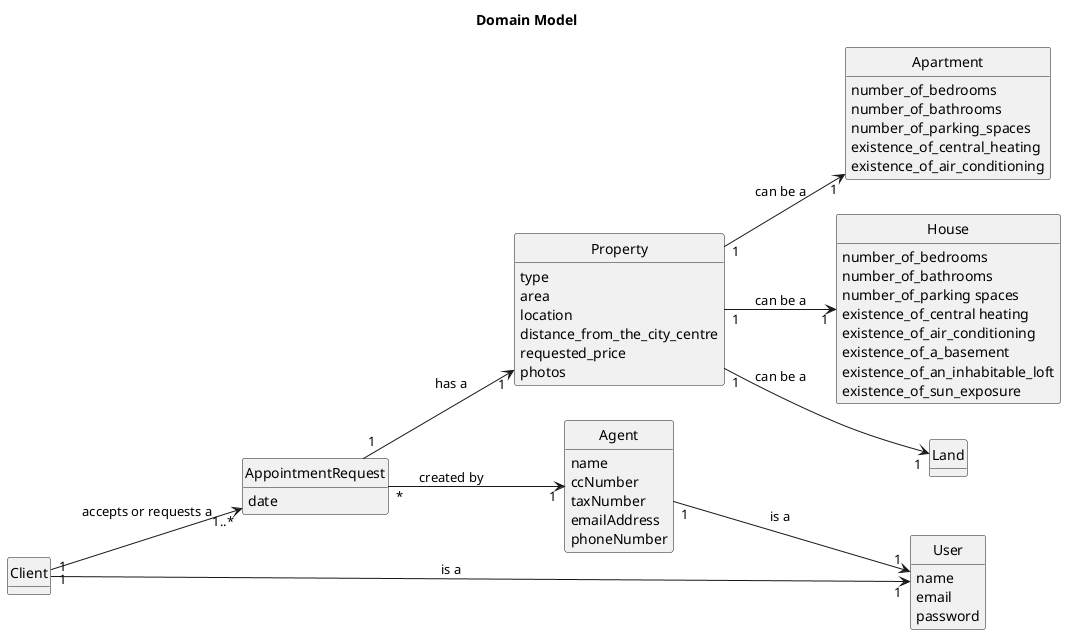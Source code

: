 @startuml
skinparam monochrome true
skinparam packageStyle rectangle
skinparam shadowing false

left to right direction

skinparam classAttributeIconSize 0

hide circle
hide methods

title Domain Model

class Client{
}

class Agent{
    name
    ccNumber
    taxNumber
    emailAddress
    phoneNumber
}

class AppointmentRequest{
    date
}

class Property {
    type
    area
    location
    distance_from_the_city_centre
    requested_price
    photos
    }

class Land {
}

class Apartment{
    number_of_bedrooms
    number_of_bathrooms
    number_of_parking_spaces
    existence_of_central_heating
    existence_of_air_conditioning
}

class House{
    number_of_bedrooms
    number_of_bathrooms
    number_of_parking spaces
    existence_of_central heating
    existence_of_air_conditioning
    existence_of_a_basement
    existence_of_an_inhabitable_loft
    existence_of_sun_exposure
}

class Client{
}

class User {
    name
    email
    password
}

Client "1" --> "1..*" AppointmentRequest: accepts or requests a
AppointmentRequest "*" --> "1" Agent: created by
AppointmentRequest "1" --> "1" Property: has a
Property "1" --> "1" Land: can be a
Property "1" --> "1" House: can be a
Property "1" --> "1" Apartment: can be a
Client "1" --> "1" User: is a
Agent "1" --> "1" User: is a
@enduml